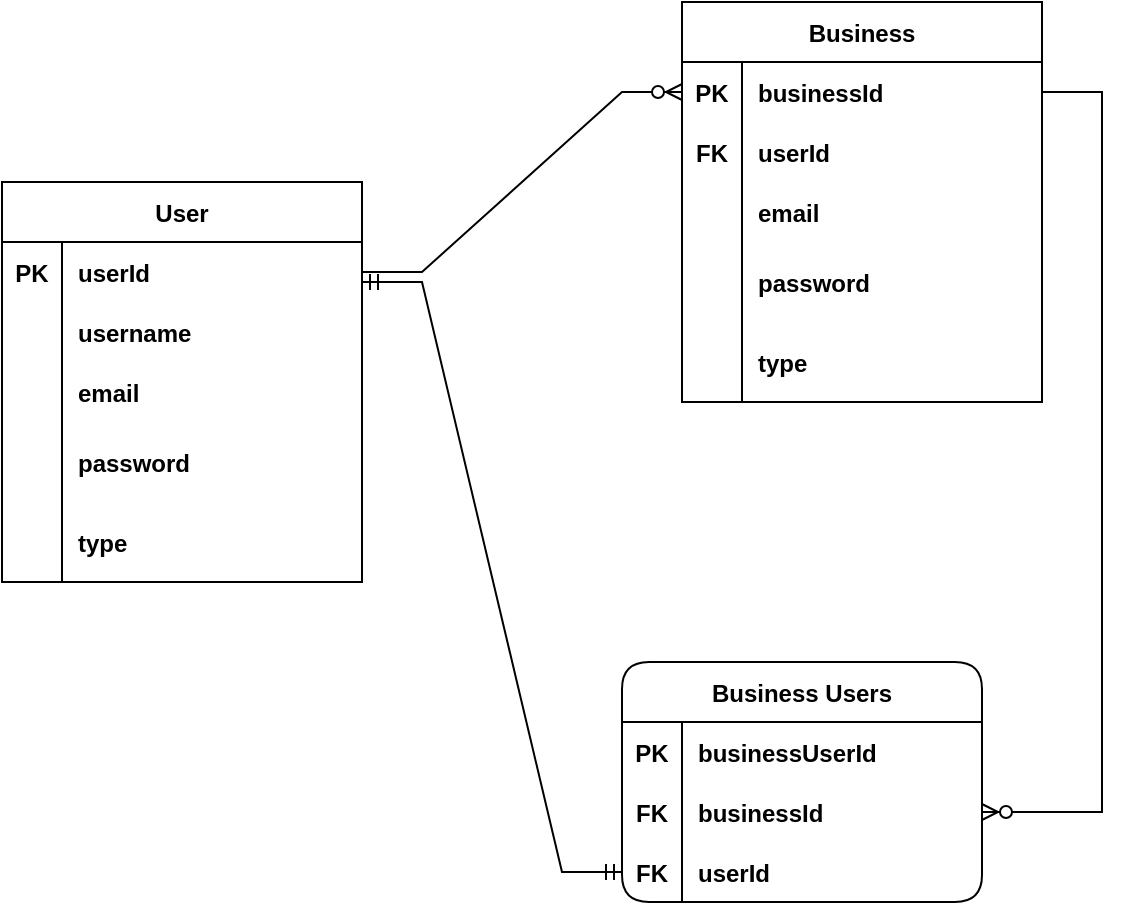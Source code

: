 <mxfile version="20.0.4" type="github"><diagram id="hkEziVU-opBL6lxW0Sn4" name="Page-1"><mxGraphModel dx="1038" dy="571" grid="1" gridSize="10" guides="1" tooltips="1" connect="1" arrows="1" fold="1" page="1" pageScale="1" pageWidth="850" pageHeight="1100" math="0" shadow="0"><root><mxCell id="0"/><mxCell id="1" parent="0"/><mxCell id="3wY2_qYeTerYZIKYqH36-14" value="User" style="shape=table;startSize=30;container=1;collapsible=1;childLayout=tableLayout;fixedRows=1;rowLines=0;fontStyle=1;align=center;resizeLast=1;strokeWidth=1;" vertex="1" parent="1"><mxGeometry x="80" y="180" width="180" height="200" as="geometry"><mxRectangle x="80" y="180" width="70" height="30" as="alternateBounds"/></mxGeometry></mxCell><mxCell id="3wY2_qYeTerYZIKYqH36-18" value="" style="shape=tableRow;horizontal=0;startSize=0;swimlaneHead=0;swimlaneBody=0;fillColor=none;collapsible=0;dropTarget=0;points=[[0,0.5],[1,0.5]];portConstraint=eastwest;top=0;left=0;right=0;bottom=0;strokeColor=default;" vertex="1" parent="3wY2_qYeTerYZIKYqH36-14"><mxGeometry y="30" width="180" height="30" as="geometry"/></mxCell><mxCell id="3wY2_qYeTerYZIKYqH36-19" value="PK" style="shape=partialRectangle;connectable=0;fillColor=none;top=0;left=0;bottom=0;right=0;editable=1;overflow=hidden;fontStyle=1" vertex="1" parent="3wY2_qYeTerYZIKYqH36-18"><mxGeometry width="30" height="30" as="geometry"><mxRectangle width="30" height="30" as="alternateBounds"/></mxGeometry></mxCell><mxCell id="3wY2_qYeTerYZIKYqH36-20" value="userId" style="shape=partialRectangle;connectable=0;fillColor=none;top=0;left=0;bottom=0;right=0;align=left;spacingLeft=6;overflow=hidden;fontStyle=1" vertex="1" parent="3wY2_qYeTerYZIKYqH36-18"><mxGeometry x="30" width="150" height="30" as="geometry"><mxRectangle width="150" height="30" as="alternateBounds"/></mxGeometry></mxCell><mxCell id="3wY2_qYeTerYZIKYqH36-81" value="" style="shape=tableRow;horizontal=0;startSize=0;swimlaneHead=0;swimlaneBody=0;fillColor=none;collapsible=0;dropTarget=0;points=[[0,0.5],[1,0.5]];portConstraint=eastwest;top=0;left=0;right=0;bottom=0;strokeColor=default;" vertex="1" parent="3wY2_qYeTerYZIKYqH36-14"><mxGeometry y="60" width="180" height="30" as="geometry"/></mxCell><mxCell id="3wY2_qYeTerYZIKYqH36-82" value="" style="shape=partialRectangle;connectable=0;fillColor=none;top=0;left=0;bottom=0;right=0;editable=1;overflow=hidden;" vertex="1" parent="3wY2_qYeTerYZIKYqH36-81"><mxGeometry width="30" height="30" as="geometry"><mxRectangle width="30" height="30" as="alternateBounds"/></mxGeometry></mxCell><mxCell id="3wY2_qYeTerYZIKYqH36-83" value="username" style="shape=partialRectangle;connectable=0;fillColor=none;top=0;left=0;bottom=0;right=0;align=left;spacingLeft=6;overflow=hidden;fontStyle=1" vertex="1" parent="3wY2_qYeTerYZIKYqH36-81"><mxGeometry x="30" width="150" height="30" as="geometry"><mxRectangle width="150" height="30" as="alternateBounds"/></mxGeometry></mxCell><mxCell id="3wY2_qYeTerYZIKYqH36-21" value="" style="shape=tableRow;horizontal=0;startSize=0;swimlaneHead=0;swimlaneBody=0;fillColor=none;collapsible=0;dropTarget=0;points=[[0,0.5],[1,0.5]];portConstraint=eastwest;top=0;left=0;right=0;bottom=0;" vertex="1" parent="3wY2_qYeTerYZIKYqH36-14"><mxGeometry y="90" width="180" height="30" as="geometry"/></mxCell><mxCell id="3wY2_qYeTerYZIKYqH36-22" value="" style="shape=partialRectangle;connectable=0;fillColor=none;top=0;left=0;bottom=0;right=0;editable=1;overflow=hidden;" vertex="1" parent="3wY2_qYeTerYZIKYqH36-21"><mxGeometry width="30" height="30" as="geometry"><mxRectangle width="30" height="30" as="alternateBounds"/></mxGeometry></mxCell><mxCell id="3wY2_qYeTerYZIKYqH36-23" value="email" style="shape=partialRectangle;connectable=0;fillColor=none;top=0;left=0;bottom=0;right=0;align=left;spacingLeft=6;overflow=hidden;fontStyle=1" vertex="1" parent="3wY2_qYeTerYZIKYqH36-21"><mxGeometry x="30" width="150" height="30" as="geometry"><mxRectangle width="150" height="30" as="alternateBounds"/></mxGeometry></mxCell><mxCell id="3wY2_qYeTerYZIKYqH36-24" value="" style="shape=tableRow;horizontal=0;startSize=0;swimlaneHead=0;swimlaneBody=0;fillColor=none;collapsible=0;dropTarget=0;points=[[0,0.5],[1,0.5]];portConstraint=eastwest;top=0;left=0;right=0;bottom=0;" vertex="1" parent="3wY2_qYeTerYZIKYqH36-14"><mxGeometry y="120" width="180" height="40" as="geometry"/></mxCell><mxCell id="3wY2_qYeTerYZIKYqH36-25" value="" style="shape=partialRectangle;connectable=0;fillColor=none;top=0;left=0;bottom=0;right=0;editable=1;overflow=hidden;" vertex="1" parent="3wY2_qYeTerYZIKYqH36-24"><mxGeometry width="30" height="40" as="geometry"><mxRectangle width="30" height="40" as="alternateBounds"/></mxGeometry></mxCell><mxCell id="3wY2_qYeTerYZIKYqH36-26" value="password" style="shape=partialRectangle;connectable=0;fillColor=none;top=0;left=0;bottom=0;right=0;align=left;spacingLeft=6;overflow=hidden;fontStyle=1" vertex="1" parent="3wY2_qYeTerYZIKYqH36-24"><mxGeometry x="30" width="150" height="40" as="geometry"><mxRectangle width="150" height="40" as="alternateBounds"/></mxGeometry></mxCell><mxCell id="3wY2_qYeTerYZIKYqH36-27" value="" style="shape=tableRow;horizontal=0;startSize=0;swimlaneHead=0;swimlaneBody=0;fillColor=none;collapsible=0;dropTarget=0;points=[[0,0.5],[1,0.5]];portConstraint=eastwest;top=0;left=0;right=0;bottom=0;" vertex="1" parent="3wY2_qYeTerYZIKYqH36-14"><mxGeometry y="160" width="180" height="40" as="geometry"/></mxCell><mxCell id="3wY2_qYeTerYZIKYqH36-28" value="" style="shape=partialRectangle;connectable=0;fillColor=none;top=0;left=0;bottom=0;right=0;editable=1;overflow=hidden;" vertex="1" parent="3wY2_qYeTerYZIKYqH36-27"><mxGeometry width="30" height="40" as="geometry"><mxRectangle width="30" height="40" as="alternateBounds"/></mxGeometry></mxCell><mxCell id="3wY2_qYeTerYZIKYqH36-29" value="type" style="shape=partialRectangle;connectable=0;fillColor=none;top=0;left=0;bottom=0;right=0;align=left;spacingLeft=6;overflow=hidden;fontStyle=1" vertex="1" parent="3wY2_qYeTerYZIKYqH36-27"><mxGeometry x="30" width="150" height="40" as="geometry"><mxRectangle width="150" height="40" as="alternateBounds"/></mxGeometry></mxCell><mxCell id="3wY2_qYeTerYZIKYqH36-30" value="Business" style="shape=table;startSize=30;container=1;collapsible=1;childLayout=tableLayout;fixedRows=1;rowLines=0;fontStyle=1;align=center;resizeLast=1;" vertex="1" parent="1"><mxGeometry x="420" y="90" width="180" height="200" as="geometry"><mxRectangle x="80" y="180" width="70" height="30" as="alternateBounds"/></mxGeometry></mxCell><mxCell id="3wY2_qYeTerYZIKYqH36-34" value="" style="shape=tableRow;horizontal=0;startSize=0;swimlaneHead=0;swimlaneBody=0;fillColor=none;collapsible=0;dropTarget=0;points=[[0,0.5],[1,0.5]];portConstraint=eastwest;top=0;left=0;right=0;bottom=0;" vertex="1" parent="3wY2_qYeTerYZIKYqH36-30"><mxGeometry y="30" width="180" height="30" as="geometry"/></mxCell><mxCell id="3wY2_qYeTerYZIKYqH36-35" value="PK" style="shape=partialRectangle;connectable=0;fillColor=none;top=0;left=0;bottom=0;right=0;editable=1;overflow=hidden;fontStyle=1" vertex="1" parent="3wY2_qYeTerYZIKYqH36-34"><mxGeometry width="30" height="30" as="geometry"><mxRectangle width="30" height="30" as="alternateBounds"/></mxGeometry></mxCell><mxCell id="3wY2_qYeTerYZIKYqH36-36" value="businessId" style="shape=partialRectangle;connectable=0;fillColor=none;top=0;left=0;bottom=0;right=0;align=left;spacingLeft=6;overflow=hidden;fontStyle=1" vertex="1" parent="3wY2_qYeTerYZIKYqH36-34"><mxGeometry x="30" width="150" height="30" as="geometry"><mxRectangle width="150" height="30" as="alternateBounds"/></mxGeometry></mxCell><mxCell id="3wY2_qYeTerYZIKYqH36-84" value="" style="shape=tableRow;horizontal=0;startSize=0;swimlaneHead=0;swimlaneBody=0;fillColor=none;collapsible=0;dropTarget=0;points=[[0,0.5],[1,0.5]];portConstraint=eastwest;top=0;left=0;right=0;bottom=0;" vertex="1" parent="3wY2_qYeTerYZIKYqH36-30"><mxGeometry y="60" width="180" height="30" as="geometry"/></mxCell><mxCell id="3wY2_qYeTerYZIKYqH36-85" value="FK" style="shape=partialRectangle;connectable=0;fillColor=none;top=0;left=0;bottom=0;right=0;editable=1;overflow=hidden;fontStyle=1" vertex="1" parent="3wY2_qYeTerYZIKYqH36-84"><mxGeometry width="30" height="30" as="geometry"><mxRectangle width="30" height="30" as="alternateBounds"/></mxGeometry></mxCell><mxCell id="3wY2_qYeTerYZIKYqH36-86" value="userId" style="shape=partialRectangle;connectable=0;fillColor=none;top=0;left=0;bottom=0;right=0;align=left;spacingLeft=6;overflow=hidden;fontStyle=1" vertex="1" parent="3wY2_qYeTerYZIKYqH36-84"><mxGeometry x="30" width="150" height="30" as="geometry"><mxRectangle width="150" height="30" as="alternateBounds"/></mxGeometry></mxCell><mxCell id="3wY2_qYeTerYZIKYqH36-37" value="" style="shape=tableRow;horizontal=0;startSize=0;swimlaneHead=0;swimlaneBody=0;fillColor=none;collapsible=0;dropTarget=0;points=[[0,0.5],[1,0.5]];portConstraint=eastwest;top=0;left=0;right=0;bottom=0;" vertex="1" parent="3wY2_qYeTerYZIKYqH36-30"><mxGeometry y="90" width="180" height="30" as="geometry"/></mxCell><mxCell id="3wY2_qYeTerYZIKYqH36-38" value="" style="shape=partialRectangle;connectable=0;fillColor=none;top=0;left=0;bottom=0;right=0;editable=1;overflow=hidden;" vertex="1" parent="3wY2_qYeTerYZIKYqH36-37"><mxGeometry width="30" height="30" as="geometry"><mxRectangle width="30" height="30" as="alternateBounds"/></mxGeometry></mxCell><mxCell id="3wY2_qYeTerYZIKYqH36-39" value="email" style="shape=partialRectangle;connectable=0;fillColor=none;top=0;left=0;bottom=0;right=0;align=left;spacingLeft=6;overflow=hidden;fontStyle=1" vertex="1" parent="3wY2_qYeTerYZIKYqH36-37"><mxGeometry x="30" width="150" height="30" as="geometry"><mxRectangle width="150" height="30" as="alternateBounds"/></mxGeometry></mxCell><mxCell id="3wY2_qYeTerYZIKYqH36-40" value="" style="shape=tableRow;horizontal=0;startSize=0;swimlaneHead=0;swimlaneBody=0;fillColor=none;collapsible=0;dropTarget=0;points=[[0,0.5],[1,0.5]];portConstraint=eastwest;top=0;left=0;right=0;bottom=0;" vertex="1" parent="3wY2_qYeTerYZIKYqH36-30"><mxGeometry y="120" width="180" height="40" as="geometry"/></mxCell><mxCell id="3wY2_qYeTerYZIKYqH36-41" value="" style="shape=partialRectangle;connectable=0;fillColor=none;top=0;left=0;bottom=0;right=0;editable=1;overflow=hidden;" vertex="1" parent="3wY2_qYeTerYZIKYqH36-40"><mxGeometry width="30" height="40" as="geometry"><mxRectangle width="30" height="40" as="alternateBounds"/></mxGeometry></mxCell><mxCell id="3wY2_qYeTerYZIKYqH36-42" value="password" style="shape=partialRectangle;connectable=0;fillColor=none;top=0;left=0;bottom=0;right=0;align=left;spacingLeft=6;overflow=hidden;fontStyle=1" vertex="1" parent="3wY2_qYeTerYZIKYqH36-40"><mxGeometry x="30" width="150" height="40" as="geometry"><mxRectangle width="150" height="40" as="alternateBounds"/></mxGeometry></mxCell><mxCell id="3wY2_qYeTerYZIKYqH36-43" value="" style="shape=tableRow;horizontal=0;startSize=0;swimlaneHead=0;swimlaneBody=0;fillColor=none;collapsible=0;dropTarget=0;points=[[0,0.5],[1,0.5]];portConstraint=eastwest;top=0;left=0;right=0;bottom=0;" vertex="1" parent="3wY2_qYeTerYZIKYqH36-30"><mxGeometry y="160" width="180" height="40" as="geometry"/></mxCell><mxCell id="3wY2_qYeTerYZIKYqH36-44" value="" style="shape=partialRectangle;connectable=0;fillColor=none;top=0;left=0;bottom=0;right=0;editable=1;overflow=hidden;" vertex="1" parent="3wY2_qYeTerYZIKYqH36-43"><mxGeometry width="30" height="40" as="geometry"><mxRectangle width="30" height="40" as="alternateBounds"/></mxGeometry></mxCell><mxCell id="3wY2_qYeTerYZIKYqH36-45" value="type" style="shape=partialRectangle;connectable=0;fillColor=none;top=0;left=0;bottom=0;right=0;align=left;spacingLeft=6;overflow=hidden;fontStyle=1" vertex="1" parent="3wY2_qYeTerYZIKYqH36-43"><mxGeometry x="30" width="150" height="40" as="geometry"><mxRectangle width="150" height="40" as="alternateBounds"/></mxGeometry></mxCell><mxCell id="3wY2_qYeTerYZIKYqH36-46" value="" style="edgeStyle=entityRelationEdgeStyle;fontSize=12;html=1;endArrow=ERzeroToMany;endFill=1;rounded=0;exitX=1;exitY=0.5;exitDx=0;exitDy=0;entryX=0;entryY=0.5;entryDx=0;entryDy=0;" edge="1" parent="1" target="3wY2_qYeTerYZIKYqH36-34"><mxGeometry width="100" height="100" relative="1" as="geometry"><mxPoint x="260" y="225" as="sourcePoint"/><mxPoint x="410" y="160" as="targetPoint"/></mxGeometry></mxCell><mxCell id="3wY2_qYeTerYZIKYqH36-47" value="Business Users" style="shape=table;startSize=30;container=1;collapsible=1;childLayout=tableLayout;fixedRows=1;rowLines=0;fontStyle=1;align=center;resizeLast=1;rounded=1;" vertex="1" parent="1"><mxGeometry x="390" y="420" width="180" height="120" as="geometry"><mxRectangle x="80" y="180" width="70" height="30" as="alternateBounds"/></mxGeometry></mxCell><mxCell id="3wY2_qYeTerYZIKYqH36-51" value="" style="shape=tableRow;horizontal=0;startSize=0;swimlaneHead=0;swimlaneBody=0;fillColor=none;collapsible=0;dropTarget=0;points=[[0,0.5],[1,0.5]];portConstraint=eastwest;top=0;left=0;right=0;bottom=0;" vertex="1" parent="3wY2_qYeTerYZIKYqH36-47"><mxGeometry y="30" width="180" height="30" as="geometry"/></mxCell><mxCell id="3wY2_qYeTerYZIKYqH36-52" value="PK" style="shape=partialRectangle;connectable=0;fillColor=none;top=0;left=0;bottom=0;right=0;editable=1;overflow=hidden;fontStyle=1" vertex="1" parent="3wY2_qYeTerYZIKYqH36-51"><mxGeometry width="30" height="30" as="geometry"><mxRectangle width="30" height="30" as="alternateBounds"/></mxGeometry></mxCell><mxCell id="3wY2_qYeTerYZIKYqH36-53" value="businessUserId" style="shape=partialRectangle;connectable=0;fillColor=none;top=0;left=0;bottom=0;right=0;align=left;spacingLeft=6;overflow=hidden;fontStyle=1" vertex="1" parent="3wY2_qYeTerYZIKYqH36-51"><mxGeometry x="30" width="150" height="30" as="geometry"><mxRectangle width="150" height="30" as="alternateBounds"/></mxGeometry></mxCell><mxCell id="3wY2_qYeTerYZIKYqH36-54" value="" style="shape=tableRow;horizontal=0;startSize=0;swimlaneHead=0;swimlaneBody=0;fillColor=none;collapsible=0;dropTarget=0;points=[[0,0.5],[1,0.5]];portConstraint=eastwest;top=0;left=0;right=0;bottom=0;" vertex="1" parent="3wY2_qYeTerYZIKYqH36-47"><mxGeometry y="60" width="180" height="30" as="geometry"/></mxCell><mxCell id="3wY2_qYeTerYZIKYqH36-55" value="FK" style="shape=partialRectangle;connectable=0;fillColor=none;top=0;left=0;bottom=0;right=0;editable=1;overflow=hidden;fontStyle=1" vertex="1" parent="3wY2_qYeTerYZIKYqH36-54"><mxGeometry width="30" height="30" as="geometry"><mxRectangle width="30" height="30" as="alternateBounds"/></mxGeometry></mxCell><mxCell id="3wY2_qYeTerYZIKYqH36-56" value="businessId" style="shape=partialRectangle;connectable=0;fillColor=none;top=0;left=0;bottom=0;right=0;align=left;spacingLeft=6;overflow=hidden;fontStyle=1" vertex="1" parent="3wY2_qYeTerYZIKYqH36-54"><mxGeometry x="30" width="150" height="30" as="geometry"><mxRectangle width="150" height="30" as="alternateBounds"/></mxGeometry></mxCell><mxCell id="3wY2_qYeTerYZIKYqH36-64" value="" style="shape=tableRow;horizontal=0;startSize=0;swimlaneHead=0;swimlaneBody=0;fillColor=none;collapsible=0;dropTarget=0;points=[[0,0.5],[1,0.5]];portConstraint=eastwest;top=0;left=0;right=0;bottom=0;" vertex="1" parent="3wY2_qYeTerYZIKYqH36-47"><mxGeometry y="90" width="180" height="30" as="geometry"/></mxCell><mxCell id="3wY2_qYeTerYZIKYqH36-65" value="FK" style="shape=partialRectangle;connectable=0;fillColor=none;top=0;left=0;bottom=0;right=0;editable=1;overflow=hidden;fontStyle=1" vertex="1" parent="3wY2_qYeTerYZIKYqH36-64"><mxGeometry width="30" height="30" as="geometry"><mxRectangle width="30" height="30" as="alternateBounds"/></mxGeometry></mxCell><mxCell id="3wY2_qYeTerYZIKYqH36-66" value="userId" style="shape=partialRectangle;connectable=0;fillColor=none;top=0;left=0;bottom=0;right=0;align=left;spacingLeft=6;overflow=hidden;fontStyle=1" vertex="1" parent="3wY2_qYeTerYZIKYqH36-64"><mxGeometry x="30" width="150" height="30" as="geometry"><mxRectangle width="150" height="30" as="alternateBounds"/></mxGeometry></mxCell><mxCell id="3wY2_qYeTerYZIKYqH36-67" value="" style="edgeStyle=entityRelationEdgeStyle;fontSize=12;html=1;endArrow=ERzeroToMany;endFill=1;rounded=0;entryX=1;entryY=0.5;entryDx=0;entryDy=0;" edge="1" parent="1" target="3wY2_qYeTerYZIKYqH36-54"><mxGeometry width="100" height="100" relative="1" as="geometry"><mxPoint x="600" y="135" as="sourcePoint"/><mxPoint x="750" y="330" as="targetPoint"/></mxGeometry></mxCell><mxCell id="3wY2_qYeTerYZIKYqH36-87" value="" style="edgeStyle=entityRelationEdgeStyle;fontSize=12;html=1;endArrow=ERmandOne;startArrow=ERmandOne;rounded=0;entryX=0;entryY=0.5;entryDx=0;entryDy=0;" edge="1" parent="1" target="3wY2_qYeTerYZIKYqH36-64"><mxGeometry width="100" height="100" relative="1" as="geometry"><mxPoint x="260" y="230" as="sourcePoint"/><mxPoint x="350" y="500" as="targetPoint"/></mxGeometry></mxCell></root></mxGraphModel></diagram></mxfile>